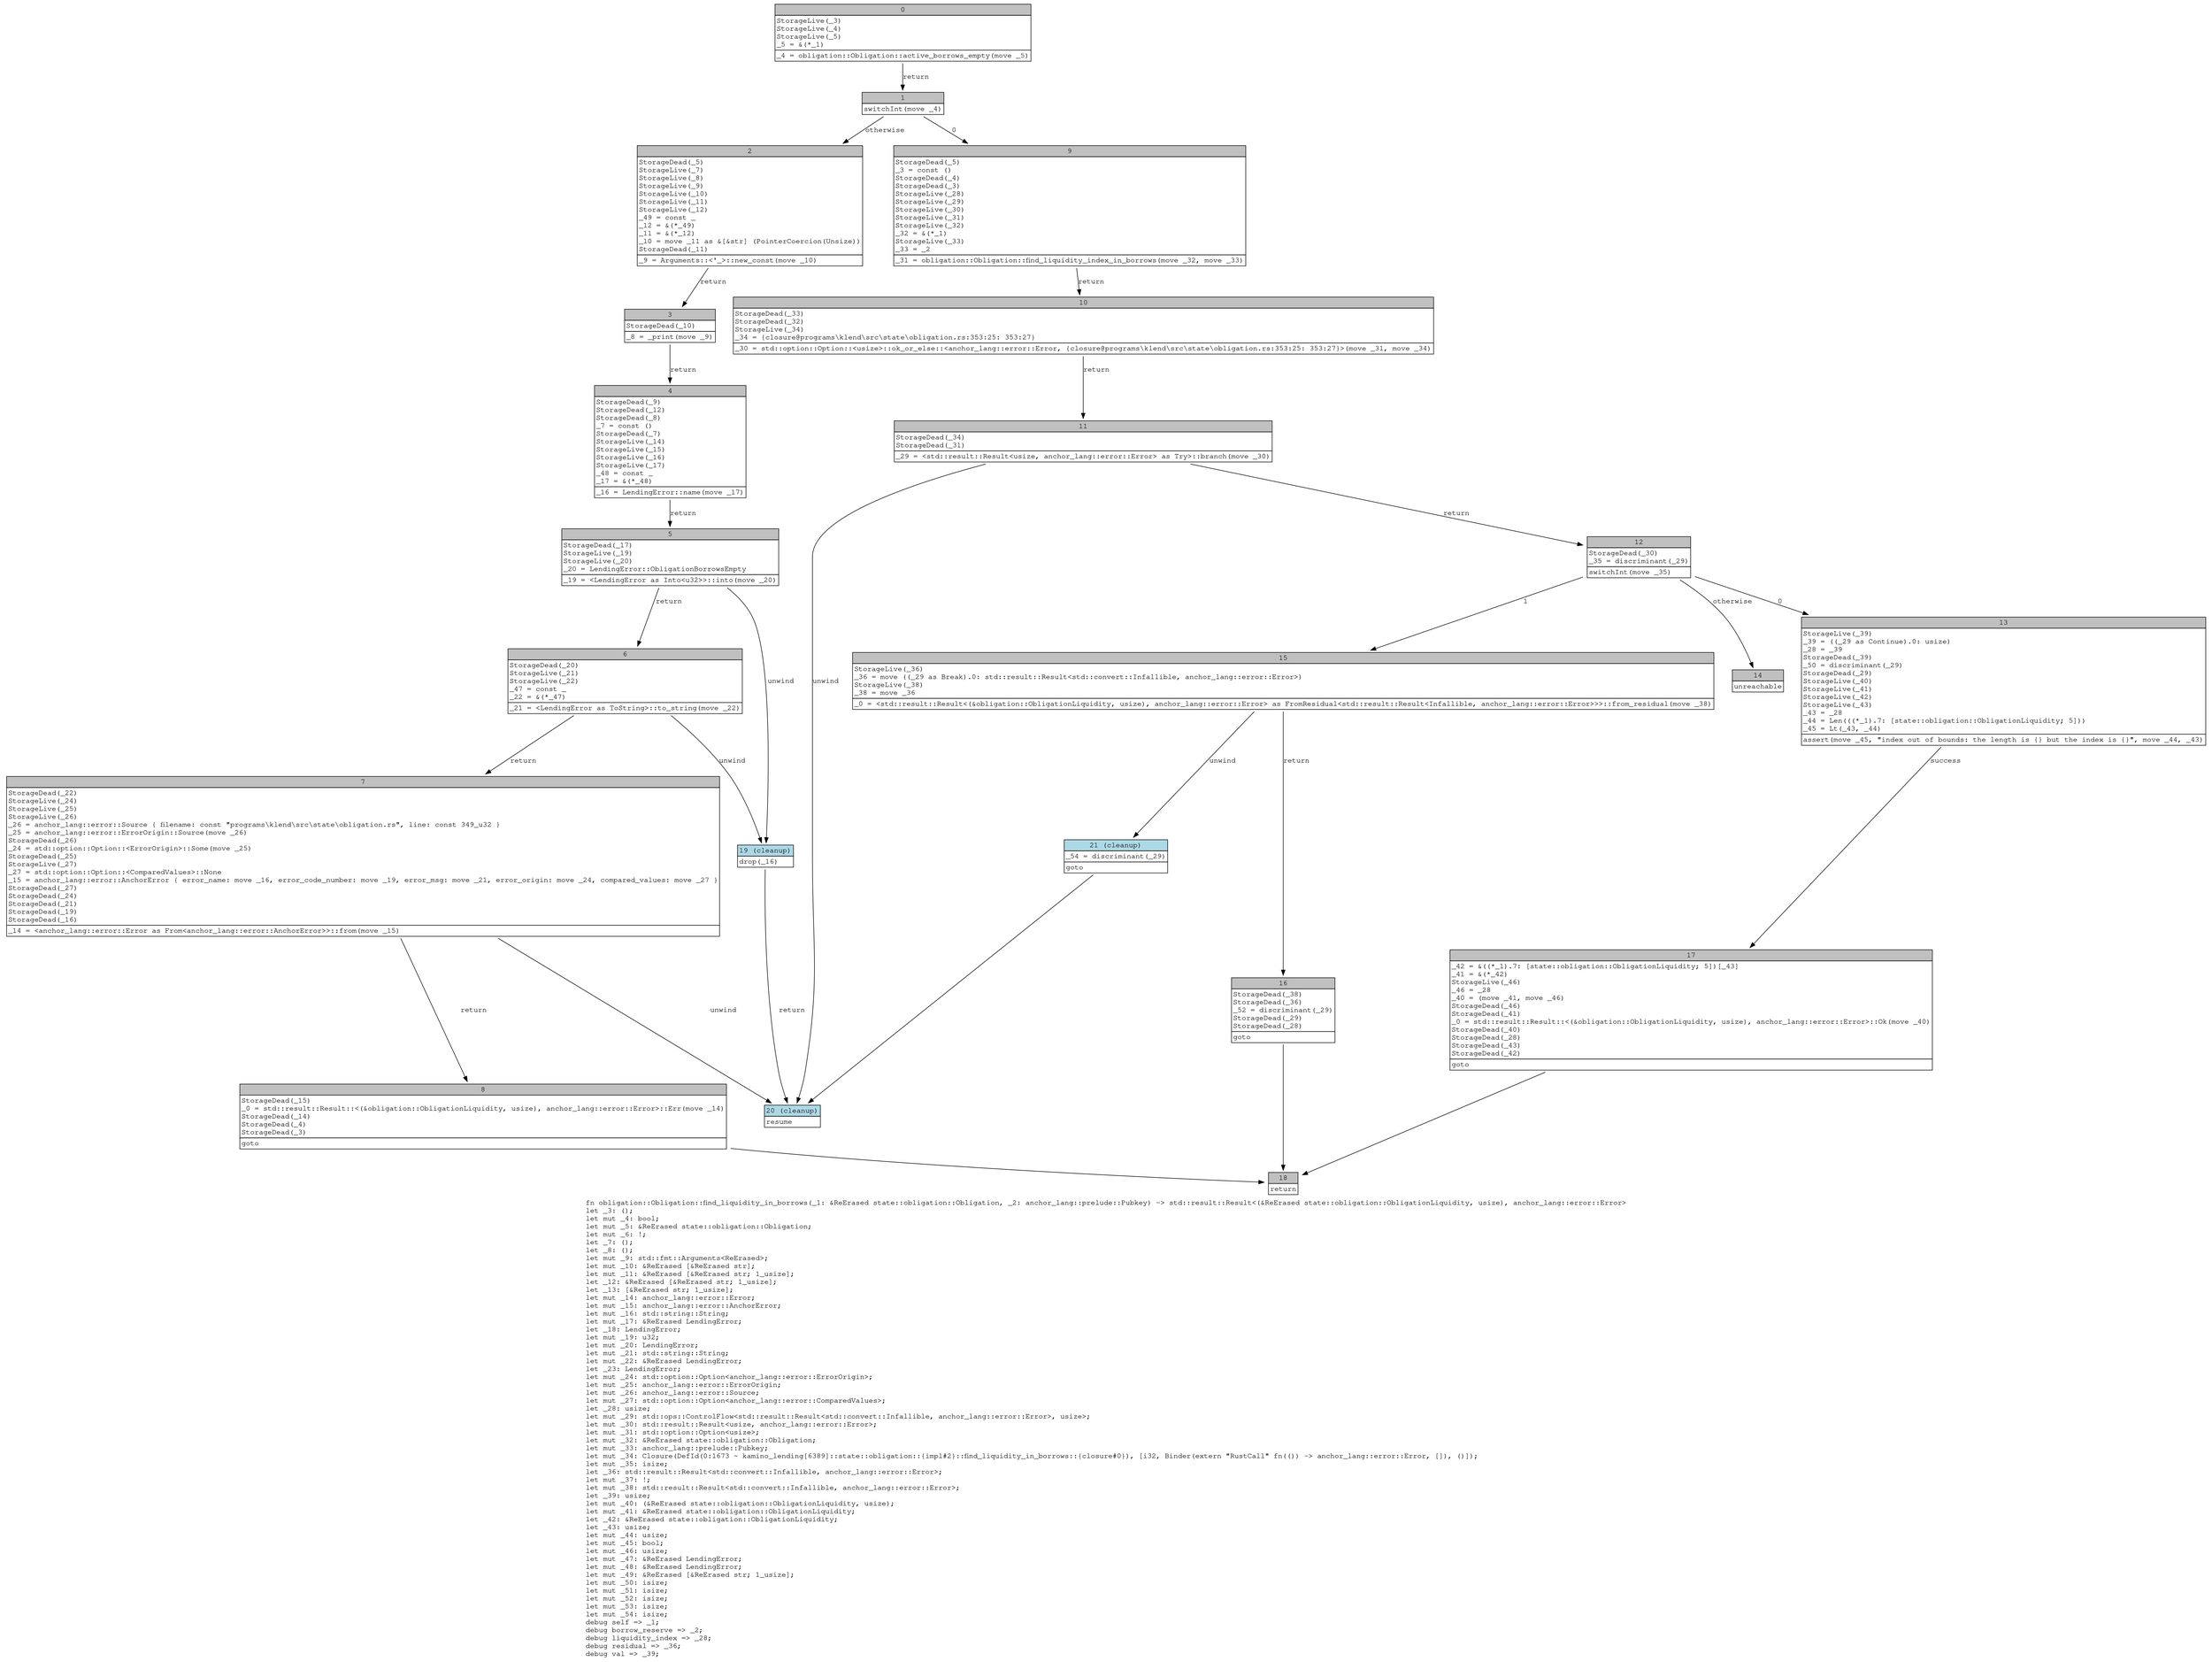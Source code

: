 digraph Mir_0_1672 {
    graph [fontname="Courier, monospace"];
    node [fontname="Courier, monospace"];
    edge [fontname="Courier, monospace"];
    label=<fn obligation::Obligation::find_liquidity_in_borrows(_1: &amp;ReErased state::obligation::Obligation, _2: anchor_lang::prelude::Pubkey) -&gt; std::result::Result&lt;(&amp;ReErased state::obligation::ObligationLiquidity, usize), anchor_lang::error::Error&gt;<br align="left"/>let _3: ();<br align="left"/>let mut _4: bool;<br align="left"/>let mut _5: &amp;ReErased state::obligation::Obligation;<br align="left"/>let mut _6: !;<br align="left"/>let _7: ();<br align="left"/>let _8: ();<br align="left"/>let mut _9: std::fmt::Arguments&lt;ReErased&gt;;<br align="left"/>let mut _10: &amp;ReErased [&amp;ReErased str];<br align="left"/>let mut _11: &amp;ReErased [&amp;ReErased str; 1_usize];<br align="left"/>let _12: &amp;ReErased [&amp;ReErased str; 1_usize];<br align="left"/>let _13: [&amp;ReErased str; 1_usize];<br align="left"/>let mut _14: anchor_lang::error::Error;<br align="left"/>let mut _15: anchor_lang::error::AnchorError;<br align="left"/>let mut _16: std::string::String;<br align="left"/>let mut _17: &amp;ReErased LendingError;<br align="left"/>let _18: LendingError;<br align="left"/>let mut _19: u32;<br align="left"/>let mut _20: LendingError;<br align="left"/>let mut _21: std::string::String;<br align="left"/>let mut _22: &amp;ReErased LendingError;<br align="left"/>let _23: LendingError;<br align="left"/>let mut _24: std::option::Option&lt;anchor_lang::error::ErrorOrigin&gt;;<br align="left"/>let mut _25: anchor_lang::error::ErrorOrigin;<br align="left"/>let mut _26: anchor_lang::error::Source;<br align="left"/>let mut _27: std::option::Option&lt;anchor_lang::error::ComparedValues&gt;;<br align="left"/>let _28: usize;<br align="left"/>let mut _29: std::ops::ControlFlow&lt;std::result::Result&lt;std::convert::Infallible, anchor_lang::error::Error&gt;, usize&gt;;<br align="left"/>let mut _30: std::result::Result&lt;usize, anchor_lang::error::Error&gt;;<br align="left"/>let mut _31: std::option::Option&lt;usize&gt;;<br align="left"/>let mut _32: &amp;ReErased state::obligation::Obligation;<br align="left"/>let mut _33: anchor_lang::prelude::Pubkey;<br align="left"/>let mut _34: Closure(DefId(0:1673 ~ kamino_lending[6389]::state::obligation::{impl#2}::find_liquidity_in_borrows::{closure#0}), [i32, Binder(extern &quot;RustCall&quot; fn(()) -&gt; anchor_lang::error::Error, []), ()]);<br align="left"/>let mut _35: isize;<br align="left"/>let _36: std::result::Result&lt;std::convert::Infallible, anchor_lang::error::Error&gt;;<br align="left"/>let mut _37: !;<br align="left"/>let mut _38: std::result::Result&lt;std::convert::Infallible, anchor_lang::error::Error&gt;;<br align="left"/>let _39: usize;<br align="left"/>let mut _40: (&amp;ReErased state::obligation::ObligationLiquidity, usize);<br align="left"/>let mut _41: &amp;ReErased state::obligation::ObligationLiquidity;<br align="left"/>let _42: &amp;ReErased state::obligation::ObligationLiquidity;<br align="left"/>let _43: usize;<br align="left"/>let mut _44: usize;<br align="left"/>let mut _45: bool;<br align="left"/>let mut _46: usize;<br align="left"/>let mut _47: &amp;ReErased LendingError;<br align="left"/>let mut _48: &amp;ReErased LendingError;<br align="left"/>let mut _49: &amp;ReErased [&amp;ReErased str; 1_usize];<br align="left"/>let mut _50: isize;<br align="left"/>let mut _51: isize;<br align="left"/>let mut _52: isize;<br align="left"/>let mut _53: isize;<br align="left"/>let mut _54: isize;<br align="left"/>debug self =&gt; _1;<br align="left"/>debug borrow_reserve =&gt; _2;<br align="left"/>debug liquidity_index =&gt; _28;<br align="left"/>debug residual =&gt; _36;<br align="left"/>debug val =&gt; _39;<br align="left"/>>;
    bb0__0_1672 [shape="none", label=<<table border="0" cellborder="1" cellspacing="0"><tr><td bgcolor="gray" align="center" colspan="1">0</td></tr><tr><td align="left" balign="left">StorageLive(_3)<br/>StorageLive(_4)<br/>StorageLive(_5)<br/>_5 = &amp;(*_1)<br/></td></tr><tr><td align="left">_4 = obligation::Obligation::active_borrows_empty(move _5)</td></tr></table>>];
    bb1__0_1672 [shape="none", label=<<table border="0" cellborder="1" cellspacing="0"><tr><td bgcolor="gray" align="center" colspan="1">1</td></tr><tr><td align="left">switchInt(move _4)</td></tr></table>>];
    bb2__0_1672 [shape="none", label=<<table border="0" cellborder="1" cellspacing="0"><tr><td bgcolor="gray" align="center" colspan="1">2</td></tr><tr><td align="left" balign="left">StorageDead(_5)<br/>StorageLive(_7)<br/>StorageLive(_8)<br/>StorageLive(_9)<br/>StorageLive(_10)<br/>StorageLive(_11)<br/>StorageLive(_12)<br/>_49 = const _<br/>_12 = &amp;(*_49)<br/>_11 = &amp;(*_12)<br/>_10 = move _11 as &amp;[&amp;str] (PointerCoercion(Unsize))<br/>StorageDead(_11)<br/></td></tr><tr><td align="left">_9 = Arguments::&lt;'_&gt;::new_const(move _10)</td></tr></table>>];
    bb3__0_1672 [shape="none", label=<<table border="0" cellborder="1" cellspacing="0"><tr><td bgcolor="gray" align="center" colspan="1">3</td></tr><tr><td align="left" balign="left">StorageDead(_10)<br/></td></tr><tr><td align="left">_8 = _print(move _9)</td></tr></table>>];
    bb4__0_1672 [shape="none", label=<<table border="0" cellborder="1" cellspacing="0"><tr><td bgcolor="gray" align="center" colspan="1">4</td></tr><tr><td align="left" balign="left">StorageDead(_9)<br/>StorageDead(_12)<br/>StorageDead(_8)<br/>_7 = const ()<br/>StorageDead(_7)<br/>StorageLive(_14)<br/>StorageLive(_15)<br/>StorageLive(_16)<br/>StorageLive(_17)<br/>_48 = const _<br/>_17 = &amp;(*_48)<br/></td></tr><tr><td align="left">_16 = LendingError::name(move _17)</td></tr></table>>];
    bb5__0_1672 [shape="none", label=<<table border="0" cellborder="1" cellspacing="0"><tr><td bgcolor="gray" align="center" colspan="1">5</td></tr><tr><td align="left" balign="left">StorageDead(_17)<br/>StorageLive(_19)<br/>StorageLive(_20)<br/>_20 = LendingError::ObligationBorrowsEmpty<br/></td></tr><tr><td align="left">_19 = &lt;LendingError as Into&lt;u32&gt;&gt;::into(move _20)</td></tr></table>>];
    bb6__0_1672 [shape="none", label=<<table border="0" cellborder="1" cellspacing="0"><tr><td bgcolor="gray" align="center" colspan="1">6</td></tr><tr><td align="left" balign="left">StorageDead(_20)<br/>StorageLive(_21)<br/>StorageLive(_22)<br/>_47 = const _<br/>_22 = &amp;(*_47)<br/></td></tr><tr><td align="left">_21 = &lt;LendingError as ToString&gt;::to_string(move _22)</td></tr></table>>];
    bb7__0_1672 [shape="none", label=<<table border="0" cellborder="1" cellspacing="0"><tr><td bgcolor="gray" align="center" colspan="1">7</td></tr><tr><td align="left" balign="left">StorageDead(_22)<br/>StorageLive(_24)<br/>StorageLive(_25)<br/>StorageLive(_26)<br/>_26 = anchor_lang::error::Source { filename: const &quot;programs\\klend\\src\\state\\obligation.rs&quot;, line: const 349_u32 }<br/>_25 = anchor_lang::error::ErrorOrigin::Source(move _26)<br/>StorageDead(_26)<br/>_24 = std::option::Option::&lt;ErrorOrigin&gt;::Some(move _25)<br/>StorageDead(_25)<br/>StorageLive(_27)<br/>_27 = std::option::Option::&lt;ComparedValues&gt;::None<br/>_15 = anchor_lang::error::AnchorError { error_name: move _16, error_code_number: move _19, error_msg: move _21, error_origin: move _24, compared_values: move _27 }<br/>StorageDead(_27)<br/>StorageDead(_24)<br/>StorageDead(_21)<br/>StorageDead(_19)<br/>StorageDead(_16)<br/></td></tr><tr><td align="left">_14 = &lt;anchor_lang::error::Error as From&lt;anchor_lang::error::AnchorError&gt;&gt;::from(move _15)</td></tr></table>>];
    bb8__0_1672 [shape="none", label=<<table border="0" cellborder="1" cellspacing="0"><tr><td bgcolor="gray" align="center" colspan="1">8</td></tr><tr><td align="left" balign="left">StorageDead(_15)<br/>_0 = std::result::Result::&lt;(&amp;obligation::ObligationLiquidity, usize), anchor_lang::error::Error&gt;::Err(move _14)<br/>StorageDead(_14)<br/>StorageDead(_4)<br/>StorageDead(_3)<br/></td></tr><tr><td align="left">goto</td></tr></table>>];
    bb9__0_1672 [shape="none", label=<<table border="0" cellborder="1" cellspacing="0"><tr><td bgcolor="gray" align="center" colspan="1">9</td></tr><tr><td align="left" balign="left">StorageDead(_5)<br/>_3 = const ()<br/>StorageDead(_4)<br/>StorageDead(_3)<br/>StorageLive(_28)<br/>StorageLive(_29)<br/>StorageLive(_30)<br/>StorageLive(_31)<br/>StorageLive(_32)<br/>_32 = &amp;(*_1)<br/>StorageLive(_33)<br/>_33 = _2<br/></td></tr><tr><td align="left">_31 = obligation::Obligation::find_liquidity_index_in_borrows(move _32, move _33)</td></tr></table>>];
    bb10__0_1672 [shape="none", label=<<table border="0" cellborder="1" cellspacing="0"><tr><td bgcolor="gray" align="center" colspan="1">10</td></tr><tr><td align="left" balign="left">StorageDead(_33)<br/>StorageDead(_32)<br/>StorageLive(_34)<br/>_34 = {closure@programs\klend\src\state\obligation.rs:353:25: 353:27}<br/></td></tr><tr><td align="left">_30 = std::option::Option::&lt;usize&gt;::ok_or_else::&lt;anchor_lang::error::Error, {closure@programs\klend\src\state\obligation.rs:353:25: 353:27}&gt;(move _31, move _34)</td></tr></table>>];
    bb11__0_1672 [shape="none", label=<<table border="0" cellborder="1" cellspacing="0"><tr><td bgcolor="gray" align="center" colspan="1">11</td></tr><tr><td align="left" balign="left">StorageDead(_34)<br/>StorageDead(_31)<br/></td></tr><tr><td align="left">_29 = &lt;std::result::Result&lt;usize, anchor_lang::error::Error&gt; as Try&gt;::branch(move _30)</td></tr></table>>];
    bb12__0_1672 [shape="none", label=<<table border="0" cellborder="1" cellspacing="0"><tr><td bgcolor="gray" align="center" colspan="1">12</td></tr><tr><td align="left" balign="left">StorageDead(_30)<br/>_35 = discriminant(_29)<br/></td></tr><tr><td align="left">switchInt(move _35)</td></tr></table>>];
    bb13__0_1672 [shape="none", label=<<table border="0" cellborder="1" cellspacing="0"><tr><td bgcolor="gray" align="center" colspan="1">13</td></tr><tr><td align="left" balign="left">StorageLive(_39)<br/>_39 = ((_29 as Continue).0: usize)<br/>_28 = _39<br/>StorageDead(_39)<br/>_50 = discriminant(_29)<br/>StorageDead(_29)<br/>StorageLive(_40)<br/>StorageLive(_41)<br/>StorageLive(_42)<br/>StorageLive(_43)<br/>_43 = _28<br/>_44 = Len(((*_1).7: [state::obligation::ObligationLiquidity; 5]))<br/>_45 = Lt(_43, _44)<br/></td></tr><tr><td align="left">assert(move _45, &quot;index out of bounds: the length is {} but the index is {}&quot;, move _44, _43)</td></tr></table>>];
    bb14__0_1672 [shape="none", label=<<table border="0" cellborder="1" cellspacing="0"><tr><td bgcolor="gray" align="center" colspan="1">14</td></tr><tr><td align="left">unreachable</td></tr></table>>];
    bb15__0_1672 [shape="none", label=<<table border="0" cellborder="1" cellspacing="0"><tr><td bgcolor="gray" align="center" colspan="1">15</td></tr><tr><td align="left" balign="left">StorageLive(_36)<br/>_36 = move ((_29 as Break).0: std::result::Result&lt;std::convert::Infallible, anchor_lang::error::Error&gt;)<br/>StorageLive(_38)<br/>_38 = move _36<br/></td></tr><tr><td align="left">_0 = &lt;std::result::Result&lt;(&amp;obligation::ObligationLiquidity, usize), anchor_lang::error::Error&gt; as FromResidual&lt;std::result::Result&lt;Infallible, anchor_lang::error::Error&gt;&gt;&gt;::from_residual(move _38)</td></tr></table>>];
    bb16__0_1672 [shape="none", label=<<table border="0" cellborder="1" cellspacing="0"><tr><td bgcolor="gray" align="center" colspan="1">16</td></tr><tr><td align="left" balign="left">StorageDead(_38)<br/>StorageDead(_36)<br/>_52 = discriminant(_29)<br/>StorageDead(_29)<br/>StorageDead(_28)<br/></td></tr><tr><td align="left">goto</td></tr></table>>];
    bb17__0_1672 [shape="none", label=<<table border="0" cellborder="1" cellspacing="0"><tr><td bgcolor="gray" align="center" colspan="1">17</td></tr><tr><td align="left" balign="left">_42 = &amp;((*_1).7: [state::obligation::ObligationLiquidity; 5])[_43]<br/>_41 = &amp;(*_42)<br/>StorageLive(_46)<br/>_46 = _28<br/>_40 = (move _41, move _46)<br/>StorageDead(_46)<br/>StorageDead(_41)<br/>_0 = std::result::Result::&lt;(&amp;obligation::ObligationLiquidity, usize), anchor_lang::error::Error&gt;::Ok(move _40)<br/>StorageDead(_40)<br/>StorageDead(_28)<br/>StorageDead(_43)<br/>StorageDead(_42)<br/></td></tr><tr><td align="left">goto</td></tr></table>>];
    bb18__0_1672 [shape="none", label=<<table border="0" cellborder="1" cellspacing="0"><tr><td bgcolor="gray" align="center" colspan="1">18</td></tr><tr><td align="left">return</td></tr></table>>];
    bb19__0_1672 [shape="none", label=<<table border="0" cellborder="1" cellspacing="0"><tr><td bgcolor="lightblue" align="center" colspan="1">19 (cleanup)</td></tr><tr><td align="left">drop(_16)</td></tr></table>>];
    bb20__0_1672 [shape="none", label=<<table border="0" cellborder="1" cellspacing="0"><tr><td bgcolor="lightblue" align="center" colspan="1">20 (cleanup)</td></tr><tr><td align="left">resume</td></tr></table>>];
    bb21__0_1672 [shape="none", label=<<table border="0" cellborder="1" cellspacing="0"><tr><td bgcolor="lightblue" align="center" colspan="1">21 (cleanup)</td></tr><tr><td align="left" balign="left">_54 = discriminant(_29)<br/></td></tr><tr><td align="left">goto</td></tr></table>>];
    bb0__0_1672 -> bb1__0_1672 [label="return"];
    bb1__0_1672 -> bb9__0_1672 [label="0"];
    bb1__0_1672 -> bb2__0_1672 [label="otherwise"];
    bb2__0_1672 -> bb3__0_1672 [label="return"];
    bb3__0_1672 -> bb4__0_1672 [label="return"];
    bb4__0_1672 -> bb5__0_1672 [label="return"];
    bb5__0_1672 -> bb6__0_1672 [label="return"];
    bb5__0_1672 -> bb19__0_1672 [label="unwind"];
    bb6__0_1672 -> bb7__0_1672 [label="return"];
    bb6__0_1672 -> bb19__0_1672 [label="unwind"];
    bb7__0_1672 -> bb8__0_1672 [label="return"];
    bb7__0_1672 -> bb20__0_1672 [label="unwind"];
    bb8__0_1672 -> bb18__0_1672 [label=""];
    bb9__0_1672 -> bb10__0_1672 [label="return"];
    bb10__0_1672 -> bb11__0_1672 [label="return"];
    bb11__0_1672 -> bb12__0_1672 [label="return"];
    bb11__0_1672 -> bb20__0_1672 [label="unwind"];
    bb12__0_1672 -> bb13__0_1672 [label="0"];
    bb12__0_1672 -> bb15__0_1672 [label="1"];
    bb12__0_1672 -> bb14__0_1672 [label="otherwise"];
    bb13__0_1672 -> bb17__0_1672 [label="success"];
    bb15__0_1672 -> bb16__0_1672 [label="return"];
    bb15__0_1672 -> bb21__0_1672 [label="unwind"];
    bb16__0_1672 -> bb18__0_1672 [label=""];
    bb17__0_1672 -> bb18__0_1672 [label=""];
    bb19__0_1672 -> bb20__0_1672 [label="return"];
    bb21__0_1672 -> bb20__0_1672 [label=""];
}
